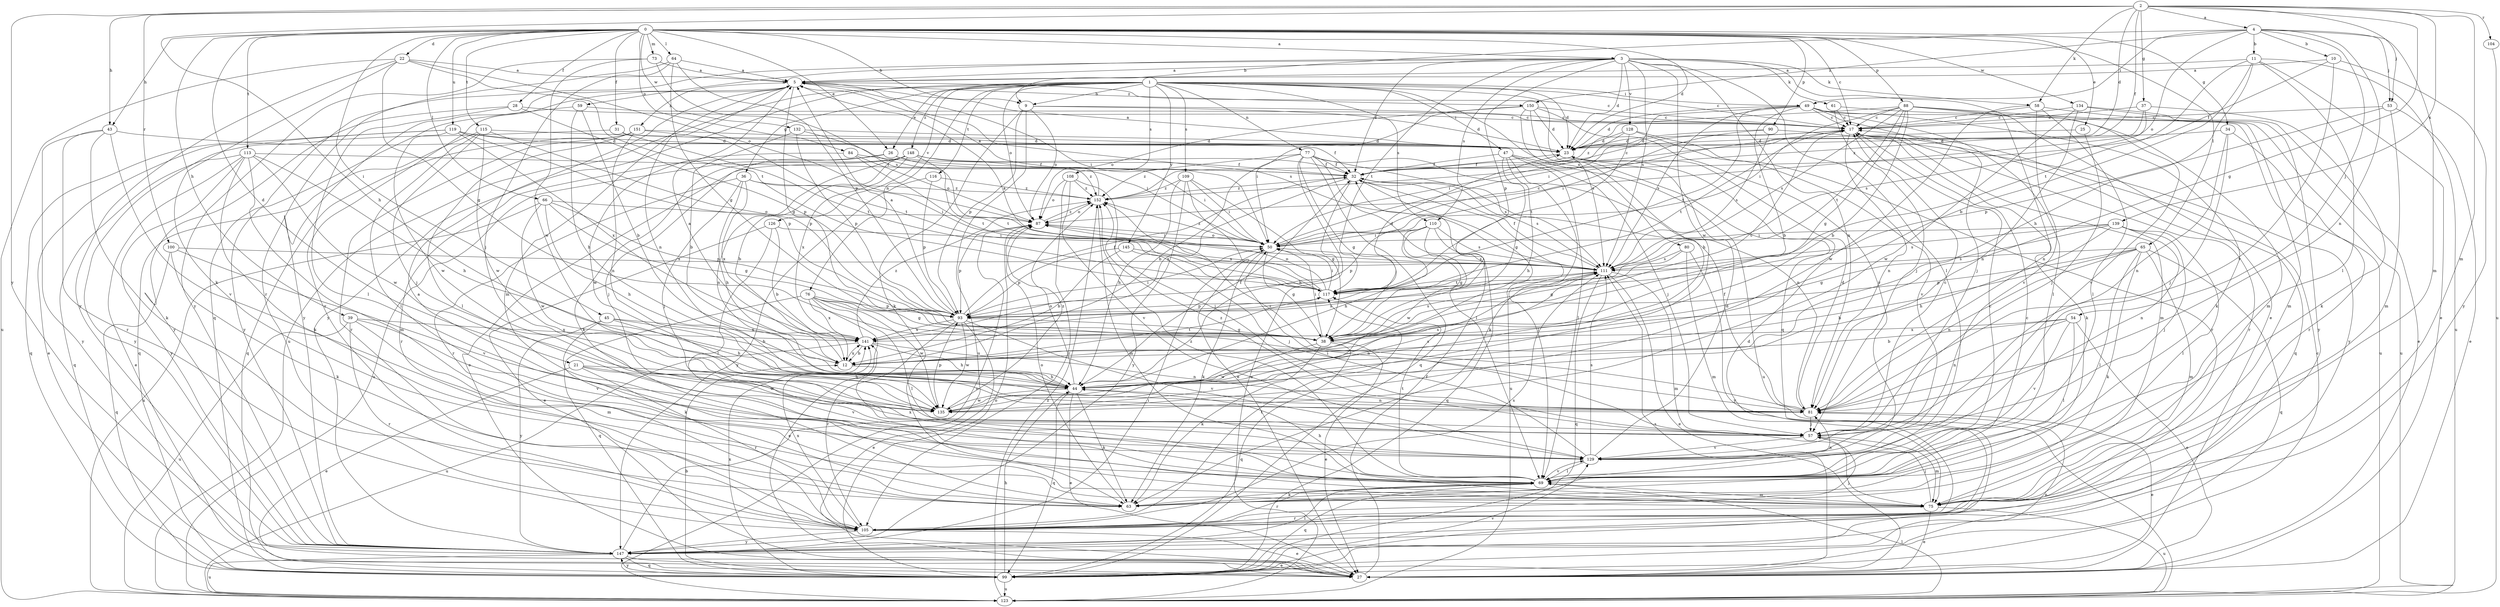 strict digraph  {
0;
1;
2;
3;
4;
5;
9;
10;
11;
12;
17;
21;
22;
23;
25;
26;
27;
28;
31;
32;
34;
36;
37;
38;
39;
43;
44;
45;
47;
49;
50;
53;
54;
57;
58;
59;
61;
63;
64;
65;
66;
69;
73;
75;
76;
77;
80;
81;
84;
87;
88;
90;
93;
99;
100;
104;
105;
108;
109;
110;
111;
113;
115;
116;
117;
119;
123;
126;
128;
129;
132;
134;
135;
139;
141;
145;
147;
148;
150;
151;
152;
0 -> 3  [label=a];
0 -> 9  [label=b];
0 -> 17  [label=c];
0 -> 21  [label=d];
0 -> 22  [label=d];
0 -> 23  [label=d];
0 -> 25  [label=e];
0 -> 26  [label=e];
0 -> 28  [label=f];
0 -> 31  [label=f];
0 -> 34  [label=g];
0 -> 39  [label=h];
0 -> 43  [label=h];
0 -> 45  [label=i];
0 -> 64  [label=l];
0 -> 65  [label=l];
0 -> 66  [label=l];
0 -> 73  [label=m];
0 -> 84  [label=o];
0 -> 88  [label=p];
0 -> 90  [label=p];
0 -> 113  [label=t];
0 -> 115  [label=t];
0 -> 119  [label=u];
0 -> 132  [label=w];
0 -> 134  [label=w];
1 -> 9  [label=b];
1 -> 17  [label=c];
1 -> 23  [label=d];
1 -> 26  [label=e];
1 -> 36  [label=g];
1 -> 47  [label=i];
1 -> 49  [label=i];
1 -> 76  [label=n];
1 -> 77  [label=n];
1 -> 80  [label=n];
1 -> 87  [label=o];
1 -> 99  [label=q];
1 -> 108  [label=s];
1 -> 109  [label=s];
1 -> 110  [label=s];
1 -> 116  [label=t];
1 -> 123  [label=u];
1 -> 126  [label=v];
1 -> 145  [label=y];
1 -> 147  [label=y];
1 -> 148  [label=z];
2 -> 4  [label=a];
2 -> 23  [label=d];
2 -> 32  [label=f];
2 -> 37  [label=g];
2 -> 38  [label=g];
2 -> 43  [label=h];
2 -> 44  [label=h];
2 -> 53  [label=j];
2 -> 58  [label=k];
2 -> 75  [label=m];
2 -> 100  [label=r];
2 -> 104  [label=r];
2 -> 139  [label=x];
2 -> 147  [label=y];
3 -> 5  [label=a];
3 -> 23  [label=d];
3 -> 27  [label=e];
3 -> 32  [label=f];
3 -> 58  [label=k];
3 -> 59  [label=k];
3 -> 61  [label=k];
3 -> 69  [label=l];
3 -> 81  [label=n];
3 -> 93  [label=p];
3 -> 99  [label=q];
3 -> 110  [label=s];
3 -> 111  [label=s];
3 -> 117  [label=t];
3 -> 128  [label=v];
3 -> 135  [label=w];
4 -> 9  [label=b];
4 -> 10  [label=b];
4 -> 11  [label=b];
4 -> 49  [label=i];
4 -> 53  [label=j];
4 -> 54  [label=j];
4 -> 75  [label=m];
4 -> 81  [label=n];
4 -> 87  [label=o];
4 -> 150  [label=z];
5 -> 17  [label=c];
5 -> 38  [label=g];
5 -> 50  [label=i];
5 -> 75  [label=m];
5 -> 81  [label=n];
5 -> 105  [label=r];
5 -> 111  [label=s];
5 -> 147  [label=y];
5 -> 150  [label=z];
5 -> 151  [label=z];
9 -> 17  [label=c];
9 -> 23  [label=d];
9 -> 63  [label=k];
9 -> 87  [label=o];
9 -> 93  [label=p];
9 -> 123  [label=u];
10 -> 5  [label=a];
10 -> 32  [label=f];
10 -> 129  [label=v];
10 -> 147  [label=y];
11 -> 5  [label=a];
11 -> 12  [label=b];
11 -> 27  [label=e];
11 -> 44  [label=h];
11 -> 69  [label=l];
11 -> 117  [label=t];
11 -> 123  [label=u];
12 -> 5  [label=a];
12 -> 44  [label=h];
12 -> 117  [label=t];
12 -> 141  [label=x];
17 -> 23  [label=d];
17 -> 63  [label=k];
17 -> 75  [label=m];
17 -> 81  [label=n];
17 -> 99  [label=q];
17 -> 105  [label=r];
17 -> 117  [label=t];
21 -> 27  [label=e];
21 -> 44  [label=h];
21 -> 105  [label=r];
21 -> 129  [label=v];
21 -> 135  [label=w];
22 -> 5  [label=a];
22 -> 38  [label=g];
22 -> 63  [label=k];
22 -> 87  [label=o];
22 -> 117  [label=t];
22 -> 123  [label=u];
22 -> 147  [label=y];
23 -> 5  [label=a];
23 -> 32  [label=f];
25 -> 23  [label=d];
25 -> 57  [label=j];
26 -> 32  [label=f];
26 -> 50  [label=i];
26 -> 57  [label=j];
26 -> 105  [label=r];
27 -> 32  [label=f];
27 -> 111  [label=s];
28 -> 17  [label=c];
28 -> 69  [label=l];
28 -> 93  [label=p];
28 -> 147  [label=y];
31 -> 23  [label=d];
31 -> 117  [label=t];
31 -> 147  [label=y];
32 -> 17  [label=c];
32 -> 44  [label=h];
32 -> 69  [label=l];
32 -> 111  [label=s];
32 -> 123  [label=u];
32 -> 141  [label=x];
32 -> 152  [label=z];
34 -> 23  [label=d];
34 -> 57  [label=j];
34 -> 81  [label=n];
34 -> 105  [label=r];
36 -> 44  [label=h];
36 -> 50  [label=i];
36 -> 57  [label=j];
36 -> 105  [label=r];
36 -> 141  [label=x];
36 -> 152  [label=z];
37 -> 17  [label=c];
37 -> 63  [label=k];
37 -> 111  [label=s];
37 -> 152  [label=z];
38 -> 17  [label=c];
38 -> 27  [label=e];
38 -> 50  [label=i];
38 -> 63  [label=k];
38 -> 99  [label=q];
38 -> 111  [label=s];
38 -> 135  [label=w];
39 -> 75  [label=m];
39 -> 105  [label=r];
39 -> 123  [label=u];
39 -> 129  [label=v];
39 -> 141  [label=x];
43 -> 23  [label=d];
43 -> 63  [label=k];
43 -> 105  [label=r];
43 -> 129  [label=v];
43 -> 147  [label=y];
44 -> 27  [label=e];
44 -> 32  [label=f];
44 -> 63  [label=k];
44 -> 81  [label=n];
44 -> 87  [label=o];
44 -> 99  [label=q];
44 -> 111  [label=s];
44 -> 135  [label=w];
45 -> 12  [label=b];
45 -> 44  [label=h];
45 -> 63  [label=k];
45 -> 141  [label=x];
45 -> 147  [label=y];
47 -> 32  [label=f];
47 -> 38  [label=g];
47 -> 44  [label=h];
47 -> 57  [label=j];
47 -> 63  [label=k];
47 -> 69  [label=l];
47 -> 123  [label=u];
49 -> 12  [label=b];
49 -> 17  [label=c];
49 -> 23  [label=d];
49 -> 50  [label=i];
49 -> 57  [label=j];
49 -> 63  [label=k];
49 -> 69  [label=l];
49 -> 75  [label=m];
49 -> 111  [label=s];
49 -> 117  [label=t];
50 -> 17  [label=c];
50 -> 38  [label=g];
50 -> 63  [label=k];
50 -> 87  [label=o];
50 -> 111  [label=s];
50 -> 152  [label=z];
53 -> 17  [label=c];
53 -> 27  [label=e];
53 -> 75  [label=m];
53 -> 93  [label=p];
54 -> 12  [label=b];
54 -> 27  [label=e];
54 -> 69  [label=l];
54 -> 81  [label=n];
54 -> 129  [label=v];
54 -> 141  [label=x];
57 -> 17  [label=c];
57 -> 75  [label=m];
57 -> 129  [label=v];
57 -> 152  [label=z];
58 -> 17  [label=c];
58 -> 69  [label=l];
58 -> 123  [label=u];
58 -> 129  [label=v];
58 -> 135  [label=w];
59 -> 12  [label=b];
59 -> 17  [label=c];
59 -> 44  [label=h];
59 -> 147  [label=y];
61 -> 17  [label=c];
61 -> 57  [label=j];
61 -> 123  [label=u];
63 -> 17  [label=c];
63 -> 87  [label=o];
64 -> 5  [label=a];
64 -> 38  [label=g];
64 -> 57  [label=j];
64 -> 93  [label=p];
64 -> 105  [label=r];
65 -> 44  [label=h];
65 -> 63  [label=k];
65 -> 69  [label=l];
65 -> 75  [label=m];
65 -> 81  [label=n];
65 -> 93  [label=p];
65 -> 99  [label=q];
65 -> 111  [label=s];
66 -> 38  [label=g];
66 -> 44  [label=h];
66 -> 87  [label=o];
66 -> 93  [label=p];
66 -> 123  [label=u];
66 -> 135  [label=w];
69 -> 17  [label=c];
69 -> 44  [label=h];
69 -> 63  [label=k];
69 -> 75  [label=m];
69 -> 81  [label=n];
69 -> 99  [label=q];
69 -> 105  [label=r];
69 -> 117  [label=t];
69 -> 129  [label=v];
69 -> 141  [label=x];
69 -> 152  [label=z];
73 -> 5  [label=a];
73 -> 111  [label=s];
73 -> 135  [label=w];
73 -> 147  [label=y];
75 -> 5  [label=a];
75 -> 27  [label=e];
75 -> 57  [label=j];
75 -> 105  [label=r];
75 -> 123  [label=u];
76 -> 27  [label=e];
76 -> 38  [label=g];
76 -> 69  [label=l];
76 -> 81  [label=n];
76 -> 93  [label=p];
76 -> 99  [label=q];
76 -> 135  [label=w];
76 -> 141  [label=x];
77 -> 12  [label=b];
77 -> 32  [label=f];
77 -> 38  [label=g];
77 -> 69  [label=l];
77 -> 81  [label=n];
77 -> 99  [label=q];
77 -> 111  [label=s];
77 -> 123  [label=u];
77 -> 152  [label=z];
80 -> 38  [label=g];
80 -> 75  [label=m];
80 -> 111  [label=s];
80 -> 147  [label=y];
81 -> 23  [label=d];
81 -> 27  [label=e];
81 -> 32  [label=f];
81 -> 57  [label=j];
81 -> 152  [label=z];
84 -> 32  [label=f];
84 -> 87  [label=o];
84 -> 117  [label=t];
84 -> 135  [label=w];
87 -> 50  [label=i];
87 -> 93  [label=p];
87 -> 152  [label=z];
88 -> 12  [label=b];
88 -> 17  [label=c];
88 -> 38  [label=g];
88 -> 50  [label=i];
88 -> 75  [label=m];
88 -> 81  [label=n];
88 -> 111  [label=s];
88 -> 117  [label=t];
88 -> 129  [label=v];
88 -> 152  [label=z];
90 -> 23  [label=d];
90 -> 50  [label=i];
90 -> 111  [label=s];
90 -> 147  [label=y];
93 -> 5  [label=a];
93 -> 27  [label=e];
93 -> 32  [label=f];
93 -> 38  [label=g];
93 -> 50  [label=i];
93 -> 105  [label=r];
93 -> 129  [label=v];
93 -> 135  [label=w];
93 -> 141  [label=x];
99 -> 12  [label=b];
99 -> 17  [label=c];
99 -> 44  [label=h];
99 -> 81  [label=n];
99 -> 87  [label=o];
99 -> 123  [label=u];
99 -> 129  [label=v];
99 -> 141  [label=x];
99 -> 147  [label=y];
100 -> 63  [label=k];
100 -> 99  [label=q];
100 -> 111  [label=s];
100 -> 129  [label=v];
104 -> 123  [label=u];
105 -> 23  [label=d];
105 -> 27  [label=e];
105 -> 57  [label=j];
105 -> 111  [label=s];
105 -> 117  [label=t];
105 -> 141  [label=x];
105 -> 147  [label=y];
108 -> 57  [label=j];
108 -> 87  [label=o];
108 -> 105  [label=r];
108 -> 129  [label=v];
108 -> 152  [label=z];
109 -> 27  [label=e];
109 -> 38  [label=g];
109 -> 44  [label=h];
109 -> 50  [label=i];
109 -> 147  [label=y];
109 -> 152  [label=z];
110 -> 38  [label=g];
110 -> 44  [label=h];
110 -> 50  [label=i];
110 -> 93  [label=p];
110 -> 99  [label=q];
110 -> 111  [label=s];
110 -> 135  [label=w];
111 -> 27  [label=e];
111 -> 32  [label=f];
111 -> 75  [label=m];
111 -> 99  [label=q];
111 -> 117  [label=t];
113 -> 27  [label=e];
113 -> 32  [label=f];
113 -> 44  [label=h];
113 -> 63  [label=k];
113 -> 75  [label=m];
113 -> 99  [label=q];
113 -> 135  [label=w];
113 -> 147  [label=y];
115 -> 23  [label=d];
115 -> 57  [label=j];
115 -> 69  [label=l];
115 -> 93  [label=p];
115 -> 99  [label=q];
115 -> 135  [label=w];
116 -> 93  [label=p];
116 -> 147  [label=y];
116 -> 152  [label=z];
117 -> 5  [label=a];
117 -> 23  [label=d];
117 -> 50  [label=i];
117 -> 87  [label=o];
117 -> 93  [label=p];
119 -> 23  [label=d];
119 -> 27  [label=e];
119 -> 32  [label=f];
119 -> 93  [label=p];
119 -> 99  [label=q];
119 -> 135  [label=w];
119 -> 141  [label=x];
123 -> 69  [label=l];
123 -> 152  [label=z];
126 -> 12  [label=b];
126 -> 27  [label=e];
126 -> 50  [label=i];
126 -> 69  [label=l];
128 -> 23  [label=d];
128 -> 50  [label=i];
128 -> 105  [label=r];
128 -> 117  [label=t];
128 -> 129  [label=v];
129 -> 23  [label=d];
129 -> 50  [label=i];
129 -> 69  [label=l];
129 -> 111  [label=s];
132 -> 12  [label=b];
132 -> 23  [label=d];
132 -> 50  [label=i];
132 -> 93  [label=p];
134 -> 17  [label=c];
134 -> 27  [label=e];
134 -> 81  [label=n];
134 -> 135  [label=w];
134 -> 147  [label=y];
135 -> 93  [label=p];
135 -> 111  [label=s];
135 -> 152  [label=z];
139 -> 38  [label=g];
139 -> 44  [label=h];
139 -> 50  [label=i];
139 -> 57  [label=j];
139 -> 69  [label=l];
139 -> 81  [label=n];
139 -> 111  [label=s];
141 -> 12  [label=b];
141 -> 44  [label=h];
141 -> 81  [label=n];
141 -> 111  [label=s];
141 -> 123  [label=u];
141 -> 152  [label=z];
145 -> 12  [label=b];
145 -> 57  [label=j];
145 -> 93  [label=p];
145 -> 111  [label=s];
147 -> 27  [label=e];
147 -> 50  [label=i];
147 -> 69  [label=l];
147 -> 87  [label=o];
147 -> 99  [label=q];
147 -> 123  [label=u];
148 -> 12  [label=b];
148 -> 27  [label=e];
148 -> 32  [label=f];
148 -> 63  [label=k];
148 -> 81  [label=n];
148 -> 117  [label=t];
148 -> 123  [label=u];
148 -> 141  [label=x];
148 -> 152  [label=z];
150 -> 17  [label=c];
150 -> 23  [label=d];
150 -> 44  [label=h];
150 -> 50  [label=i];
150 -> 87  [label=o];
150 -> 111  [label=s];
150 -> 129  [label=v];
151 -> 23  [label=d];
151 -> 69  [label=l];
151 -> 81  [label=n];
151 -> 99  [label=q];
151 -> 105  [label=r];
151 -> 117  [label=t];
152 -> 5  [label=a];
152 -> 75  [label=m];
152 -> 87  [label=o];
}
